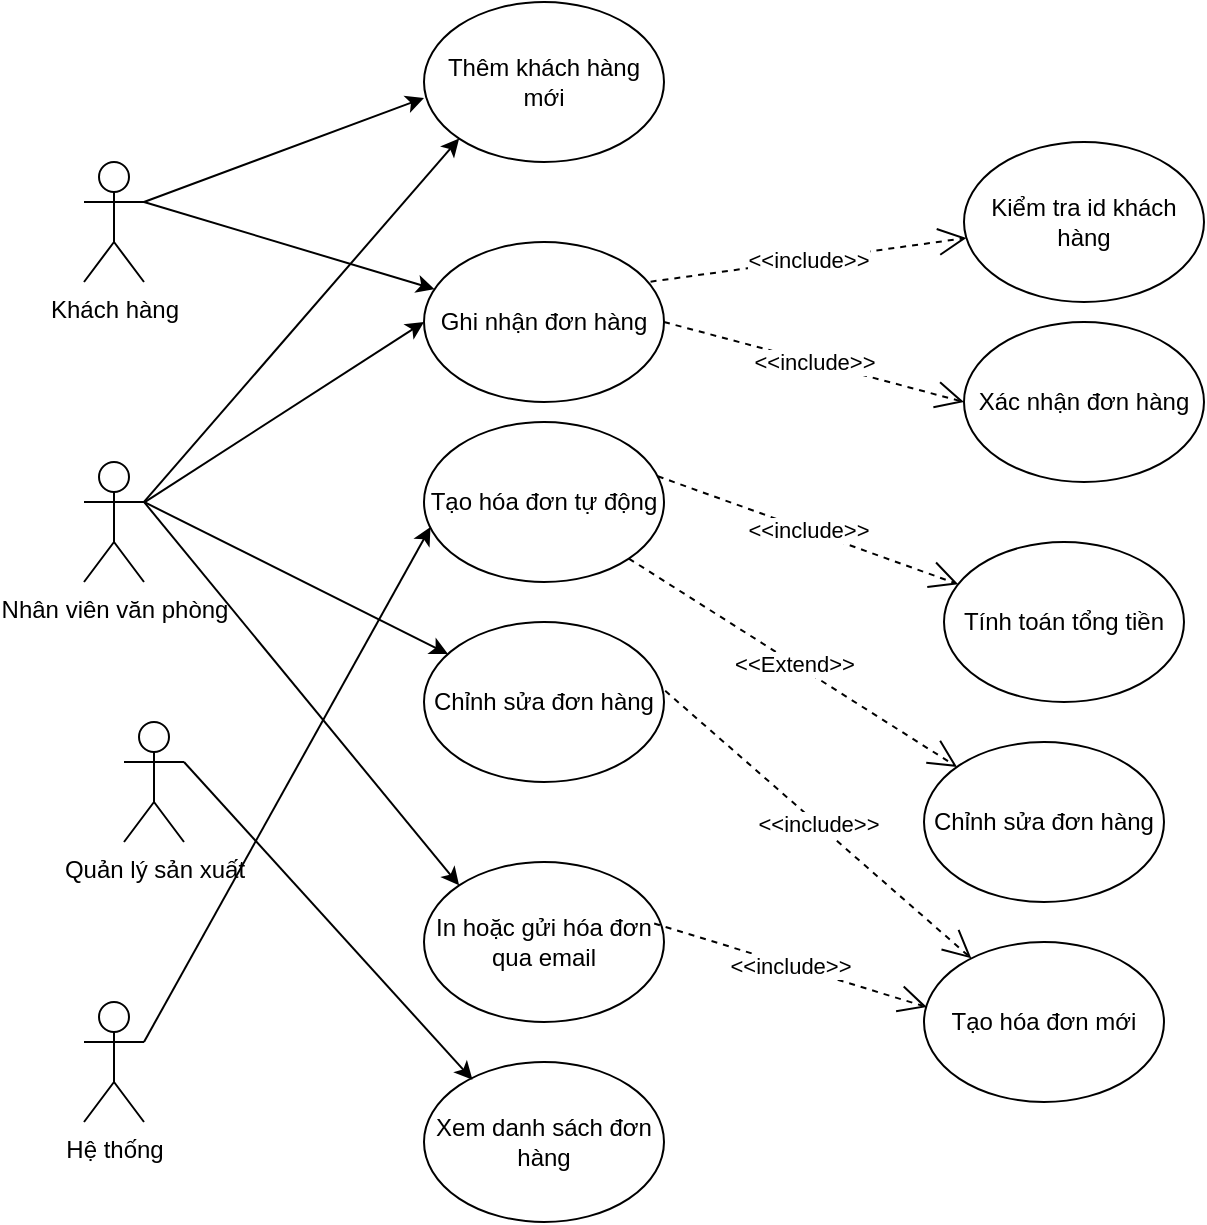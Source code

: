 <mxfile version="26.1.0">
  <diagram name="Page-1" id="FqVP2Kz7Vy-kTqScgBGe">
    <mxGraphModel dx="1434" dy="772" grid="1" gridSize="10" guides="1" tooltips="1" connect="1" arrows="1" fold="1" page="1" pageScale="1" pageWidth="850" pageHeight="1100" math="0" shadow="0">
      <root>
        <mxCell id="0" />
        <mxCell id="1" parent="0" />
        <mxCell id="7Zf0eA3XC2uxdwHDN1mc-1" value="Khách hàng" style="shape=umlActor;verticalLabelPosition=bottom;verticalAlign=top;html=1;outlineConnect=0;" parent="1" vertex="1">
          <mxGeometry x="190" y="310" width="30" height="60" as="geometry" />
        </mxCell>
        <mxCell id="7Zf0eA3XC2uxdwHDN1mc-2" value="Nhân viên văn phòng" style="shape=umlActor;verticalLabelPosition=bottom;verticalAlign=top;html=1;outlineConnect=0;" parent="1" vertex="1">
          <mxGeometry x="190" y="460" width="30" height="60" as="geometry" />
        </mxCell>
        <mxCell id="7Zf0eA3XC2uxdwHDN1mc-4" value="Quản lý sản xuất" style="shape=umlActor;verticalLabelPosition=bottom;verticalAlign=top;html=1;outlineConnect=0;" parent="1" vertex="1">
          <mxGeometry x="210" y="590" width="30" height="60" as="geometry" />
        </mxCell>
        <mxCell id="7Zf0eA3XC2uxdwHDN1mc-5" value="Hệ thống" style="shape=umlActor;verticalLabelPosition=bottom;verticalAlign=top;html=1;outlineConnect=0;" parent="1" vertex="1">
          <mxGeometry x="190" y="730" width="30" height="60" as="geometry" />
        </mxCell>
        <mxCell id="7Zf0eA3XC2uxdwHDN1mc-6" value="Thêm khách hàng mới" style="ellipse;whiteSpace=wrap;html=1;" parent="1" vertex="1">
          <mxGeometry x="360" y="230" width="120" height="80" as="geometry" />
        </mxCell>
        <mxCell id="7Zf0eA3XC2uxdwHDN1mc-7" value="Ghi nhận đơn hàng" style="ellipse;whiteSpace=wrap;html=1;" parent="1" vertex="1">
          <mxGeometry x="360" y="350" width="120" height="80" as="geometry" />
        </mxCell>
        <mxCell id="7Zf0eA3XC2uxdwHDN1mc-8" value="Tạo hóa đơn tự động " style="ellipse;whiteSpace=wrap;html=1;" parent="1" vertex="1">
          <mxGeometry x="360" y="440" width="120" height="80" as="geometry" />
        </mxCell>
        <mxCell id="7Zf0eA3XC2uxdwHDN1mc-9" value="Chỉnh sửa đơn hàng" style="ellipse;whiteSpace=wrap;html=1;" parent="1" vertex="1">
          <mxGeometry x="360" y="540" width="120" height="80" as="geometry" />
        </mxCell>
        <mxCell id="7Zf0eA3XC2uxdwHDN1mc-11" value="In hoặc gửi hóa đơn qua email" style="ellipse;whiteSpace=wrap;html=1;" parent="1" vertex="1">
          <mxGeometry x="360" y="660" width="120" height="80" as="geometry" />
        </mxCell>
        <mxCell id="7Zf0eA3XC2uxdwHDN1mc-12" value="Xem danh sách đơn hàng" style="ellipse;whiteSpace=wrap;html=1;" parent="1" vertex="1">
          <mxGeometry x="360" y="760" width="120" height="80" as="geometry" />
        </mxCell>
        <mxCell id="7Zf0eA3XC2uxdwHDN1mc-13" value="" style="endArrow=classic;html=1;rounded=0;exitX=1;exitY=0.333;exitDx=0;exitDy=0;exitPerimeter=0;entryX=0;entryY=0.6;entryDx=0;entryDy=0;entryPerimeter=0;" parent="1" source="7Zf0eA3XC2uxdwHDN1mc-1" target="7Zf0eA3XC2uxdwHDN1mc-6" edge="1">
          <mxGeometry width="50" height="50" relative="1" as="geometry">
            <mxPoint x="340" y="520" as="sourcePoint" />
            <mxPoint x="390" y="470" as="targetPoint" />
          </mxGeometry>
        </mxCell>
        <mxCell id="7Zf0eA3XC2uxdwHDN1mc-14" value="" style="endArrow=classic;html=1;rounded=0;exitX=1;exitY=0.333;exitDx=0;exitDy=0;exitPerimeter=0;" parent="1" source="7Zf0eA3XC2uxdwHDN1mc-1" target="7Zf0eA3XC2uxdwHDN1mc-7" edge="1">
          <mxGeometry width="50" height="50" relative="1" as="geometry">
            <mxPoint x="340" y="520" as="sourcePoint" />
            <mxPoint x="390" y="470" as="targetPoint" />
          </mxGeometry>
        </mxCell>
        <mxCell id="7Zf0eA3XC2uxdwHDN1mc-15" value="" style="endArrow=classic;html=1;rounded=0;exitX=1;exitY=0.333;exitDx=0;exitDy=0;exitPerimeter=0;entryX=0;entryY=1;entryDx=0;entryDy=0;" parent="1" source="7Zf0eA3XC2uxdwHDN1mc-2" target="7Zf0eA3XC2uxdwHDN1mc-6" edge="1">
          <mxGeometry width="50" height="50" relative="1" as="geometry">
            <mxPoint x="270" y="370" as="sourcePoint" />
            <mxPoint x="370" y="288" as="targetPoint" />
          </mxGeometry>
        </mxCell>
        <mxCell id="7Zf0eA3XC2uxdwHDN1mc-16" value="" style="endArrow=classic;html=1;rounded=0;entryX=0;entryY=0.5;entryDx=0;entryDy=0;" parent="1" source="7Zf0eA3XC2uxdwHDN1mc-2" target="7Zf0eA3XC2uxdwHDN1mc-7" edge="1">
          <mxGeometry width="50" height="50" relative="1" as="geometry">
            <mxPoint x="270" y="370" as="sourcePoint" />
            <mxPoint x="372" y="389" as="targetPoint" />
          </mxGeometry>
        </mxCell>
        <mxCell id="7Zf0eA3XC2uxdwHDN1mc-17" value="" style="endArrow=classic;html=1;rounded=0;exitX=1;exitY=0.333;exitDx=0;exitDy=0;exitPerimeter=0;" parent="1" source="7Zf0eA3XC2uxdwHDN1mc-2" target="7Zf0eA3XC2uxdwHDN1mc-9" edge="1">
          <mxGeometry width="50" height="50" relative="1" as="geometry">
            <mxPoint x="340" y="520" as="sourcePoint" />
            <mxPoint x="390" y="470" as="targetPoint" />
          </mxGeometry>
        </mxCell>
        <mxCell id="7Zf0eA3XC2uxdwHDN1mc-18" value="" style="endArrow=classic;html=1;rounded=0;exitX=1;exitY=0.333;exitDx=0;exitDy=0;exitPerimeter=0;entryX=0;entryY=0;entryDx=0;entryDy=0;" parent="1" source="7Zf0eA3XC2uxdwHDN1mc-2" target="7Zf0eA3XC2uxdwHDN1mc-11" edge="1">
          <mxGeometry width="50" height="50" relative="1" as="geometry">
            <mxPoint x="290" y="550" as="sourcePoint" />
            <mxPoint x="340" y="500" as="targetPoint" />
          </mxGeometry>
        </mxCell>
        <mxCell id="7Zf0eA3XC2uxdwHDN1mc-19" value="" style="endArrow=classic;html=1;rounded=0;entryX=0.202;entryY=0.111;entryDx=0;entryDy=0;entryPerimeter=0;exitX=1;exitY=0.333;exitDx=0;exitDy=0;exitPerimeter=0;" parent="1" source="7Zf0eA3XC2uxdwHDN1mc-4" target="7Zf0eA3XC2uxdwHDN1mc-12" edge="1">
          <mxGeometry width="50" height="50" relative="1" as="geometry">
            <mxPoint x="290" y="550" as="sourcePoint" />
            <mxPoint x="340" y="500" as="targetPoint" />
          </mxGeometry>
        </mxCell>
        <mxCell id="7Zf0eA3XC2uxdwHDN1mc-22" value="" style="endArrow=classic;html=1;rounded=0;entryX=0.027;entryY=0.657;entryDx=0;entryDy=0;entryPerimeter=0;exitX=1;exitY=0.333;exitDx=0;exitDy=0;exitPerimeter=0;" parent="1" source="7Zf0eA3XC2uxdwHDN1mc-5" target="7Zf0eA3XC2uxdwHDN1mc-8" edge="1">
          <mxGeometry width="50" height="50" relative="1" as="geometry">
            <mxPoint x="290" y="550" as="sourcePoint" />
            <mxPoint x="340" y="500" as="targetPoint" />
          </mxGeometry>
        </mxCell>
        <mxCell id="7Zf0eA3XC2uxdwHDN1mc-23" value="Kiểm tra id khách hàng" style="ellipse;whiteSpace=wrap;html=1;" parent="1" vertex="1">
          <mxGeometry x="630" y="300" width="120" height="80" as="geometry" />
        </mxCell>
        <mxCell id="7Zf0eA3XC2uxdwHDN1mc-24" value="&amp;lt;&amp;lt;include&amp;gt;&amp;gt;" style="endArrow=open;endSize=12;dashed=1;html=1;rounded=0;exitX=0.944;exitY=0.248;exitDx=0;exitDy=0;exitPerimeter=0;" parent="1" source="7Zf0eA3XC2uxdwHDN1mc-7" target="7Zf0eA3XC2uxdwHDN1mc-23" edge="1">
          <mxGeometry width="160" relative="1" as="geometry">
            <mxPoint x="470" y="299" as="sourcePoint" />
            <mxPoint x="711" y="586" as="targetPoint" />
          </mxGeometry>
        </mxCell>
        <mxCell id="7Zf0eA3XC2uxdwHDN1mc-26" value="Xác nhận đơn hàng" style="ellipse;whiteSpace=wrap;html=1;" parent="1" vertex="1">
          <mxGeometry x="630" y="390" width="120" height="80" as="geometry" />
        </mxCell>
        <mxCell id="7Zf0eA3XC2uxdwHDN1mc-27" value="&amp;lt;&amp;lt;include&amp;gt;&amp;gt;" style="endArrow=open;endSize=12;dashed=1;html=1;rounded=0;exitX=1;exitY=0.5;exitDx=0;exitDy=0;entryX=0;entryY=0.5;entryDx=0;entryDy=0;" parent="1" source="7Zf0eA3XC2uxdwHDN1mc-7" target="7Zf0eA3XC2uxdwHDN1mc-26" edge="1">
          <mxGeometry width="160" relative="1" as="geometry">
            <mxPoint x="483" y="380" as="sourcePoint" />
            <mxPoint x="641" y="358" as="targetPoint" />
          </mxGeometry>
        </mxCell>
        <mxCell id="7Zf0eA3XC2uxdwHDN1mc-28" value="Tính toán tổng tiền" style="ellipse;whiteSpace=wrap;html=1;" parent="1" vertex="1">
          <mxGeometry x="620" y="500" width="120" height="80" as="geometry" />
        </mxCell>
        <mxCell id="7Zf0eA3XC2uxdwHDN1mc-29" value="&amp;lt;&amp;lt;include&amp;gt;&amp;gt;" style="endArrow=open;endSize=12;dashed=1;html=1;rounded=0;exitX=0.974;exitY=0.339;exitDx=0;exitDy=0;exitPerimeter=0;" parent="1" source="7Zf0eA3XC2uxdwHDN1mc-8" target="7Zf0eA3XC2uxdwHDN1mc-28" edge="1">
          <mxGeometry width="160" relative="1" as="geometry">
            <mxPoint x="483" y="380" as="sourcePoint" />
            <mxPoint x="641" y="358" as="targetPoint" />
          </mxGeometry>
        </mxCell>
        <mxCell id="7Zf0eA3XC2uxdwHDN1mc-30" value="&amp;lt;&amp;lt;Extend&amp;gt;&amp;gt;" style="endArrow=open;endSize=12;dashed=1;html=1;rounded=0;exitX=1;exitY=1;exitDx=0;exitDy=0;" parent="1" source="7Zf0eA3XC2uxdwHDN1mc-8" target="7Zf0eA3XC2uxdwHDN1mc-31" edge="1">
          <mxGeometry x="0.001" width="160" relative="1" as="geometry">
            <mxPoint x="407" y="328" as="sourcePoint" />
            <mxPoint x="570" y="570" as="targetPoint" />
            <mxPoint as="offset" />
          </mxGeometry>
        </mxCell>
        <mxCell id="7Zf0eA3XC2uxdwHDN1mc-31" value="Chỉnh sửa đơn hàng" style="ellipse;whiteSpace=wrap;html=1;" parent="1" vertex="1">
          <mxGeometry x="610" y="600" width="120" height="80" as="geometry" />
        </mxCell>
        <mxCell id="7Zf0eA3XC2uxdwHDN1mc-32" value="Tạo hóa đơn mới" style="ellipse;whiteSpace=wrap;html=1;" parent="1" vertex="1">
          <mxGeometry x="610" y="700" width="120" height="80" as="geometry" />
        </mxCell>
        <mxCell id="7Zf0eA3XC2uxdwHDN1mc-33" value="&amp;lt;&amp;lt;include&amp;gt;&amp;gt;" style="endArrow=open;endSize=12;dashed=1;html=1;rounded=0;exitX=1.005;exitY=0.43;exitDx=0;exitDy=0;exitPerimeter=0;" parent="1" source="7Zf0eA3XC2uxdwHDN1mc-9" target="7Zf0eA3XC2uxdwHDN1mc-32" edge="1">
          <mxGeometry width="160" relative="1" as="geometry">
            <mxPoint x="487" y="477" as="sourcePoint" />
            <mxPoint x="637" y="531" as="targetPoint" />
          </mxGeometry>
        </mxCell>
        <mxCell id="7Zf0eA3XC2uxdwHDN1mc-34" value="&amp;lt;&amp;lt;include&amp;gt;&amp;gt;" style="endArrow=open;endSize=12;dashed=1;html=1;rounded=0;exitX=0.959;exitY=0.384;exitDx=0;exitDy=0;exitPerimeter=0;entryX=0.012;entryY=0.407;entryDx=0;entryDy=0;entryPerimeter=0;" parent="1" source="7Zf0eA3XC2uxdwHDN1mc-11" target="7Zf0eA3XC2uxdwHDN1mc-32" edge="1">
          <mxGeometry width="160" relative="1" as="geometry">
            <mxPoint x="491" y="584" as="sourcePoint" />
            <mxPoint x="644" y="718" as="targetPoint" />
          </mxGeometry>
        </mxCell>
      </root>
    </mxGraphModel>
  </diagram>
</mxfile>
